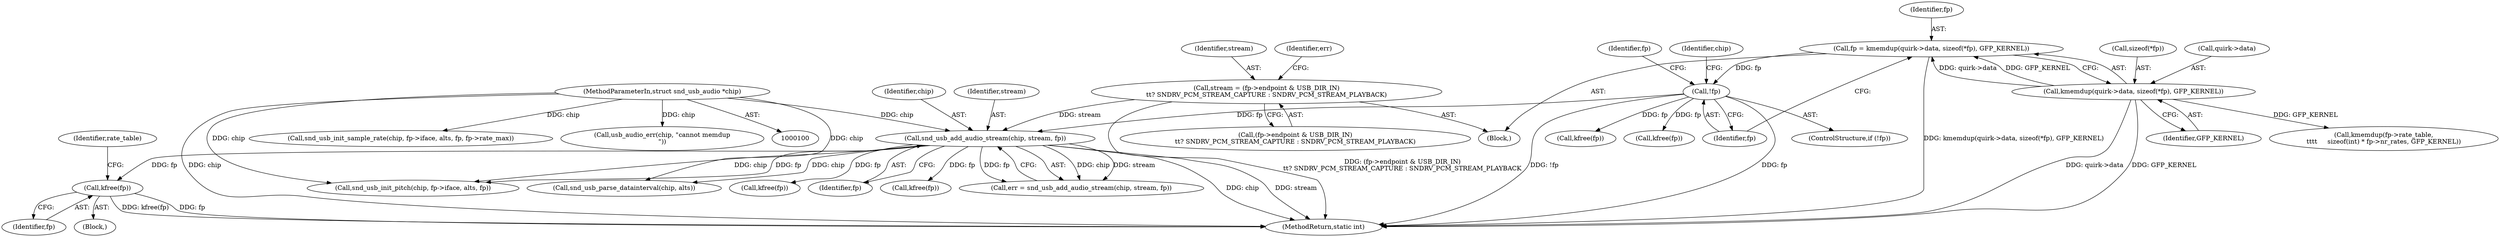 digraph "0_linux_0f886ca12765d20124bd06291c82951fd49a33be@API" {
"1000259" [label="(Call,kfree(fp))"];
"1000193" [label="(Call,snd_usb_add_audio_stream(chip, stream, fp))"];
"1000101" [label="(MethodParameterIn,struct snd_usb_audio *chip)"];
"1000181" [label="(Call,stream = (fp->endpoint & USB_DIR_IN)\n\t\t? SNDRV_PCM_STREAM_CAPTURE : SNDRV_PCM_STREAM_PLAYBACK)"];
"1000126" [label="(Call,!fp)"];
"1000115" [label="(Call,fp = kmemdup(quirk->data, sizeof(*fp), GFP_KERNEL))"];
"1000117" [label="(Call,kmemdup(quirk->data, sizeof(*fp), GFP_KERNEL))"];
"1000283" [label="(Call,snd_usb_parse_datainterval(chip, alts))"];
"1000121" [label="(Call,sizeof(*fp))"];
"1000193" [label="(Call,snd_usb_add_audio_stream(chip, stream, fp))"];
"1000138" [label="(Identifier,fp)"];
"1000195" [label="(Identifier,stream)"];
"1000126" [label="(Call,!fp)"];
"1000124" [label="(Identifier,GFP_KERNEL)"];
"1000329" [label="(MethodReturn,static int)"];
"1000183" [label="(Call,(fp->endpoint & USB_DIR_IN)\n\t\t? SNDRV_PCM_STREAM_CAPTURE : SNDRV_PCM_STREAM_PLAYBACK)"];
"1000317" [label="(Call,snd_usb_init_sample_rate(chip, fp->iface, alts, fp, fp->rate_max))"];
"1000231" [label="(Call,kfree(fp))"];
"1000130" [label="(Identifier,chip)"];
"1000105" [label="(Block,)"];
"1000115" [label="(Call,fp = kmemdup(quirk->data, sizeof(*fp), GFP_KERNEL))"];
"1000310" [label="(Call,snd_usb_init_pitch(chip, fp->iface, alts, fp))"];
"1000196" [label="(Identifier,fp)"];
"1000171" [label="(Call,kfree(fp))"];
"1000202" [label="(Call,kfree(fp))"];
"1000194" [label="(Identifier,chip)"];
"1000129" [label="(Call,usb_audio_err(chip, \"cannot memdup\n\"))"];
"1000116" [label="(Identifier,fp)"];
"1000259" [label="(Call,kfree(fp))"];
"1000101" [label="(MethodParameterIn,struct snd_usb_audio *chip)"];
"1000118" [label="(Call,quirk->data)"];
"1000260" [label="(Identifier,fp)"];
"1000156" [label="(Call,kmemdup(fp->rate_table,\n\t\t\t\t     sizeof(int) * fp->nr_rates, GFP_KERNEL))"];
"1000181" [label="(Call,stream = (fp->endpoint & USB_DIR_IN)\n\t\t? SNDRV_PCM_STREAM_CAPTURE : SNDRV_PCM_STREAM_PLAYBACK)"];
"1000262" [label="(Identifier,rate_table)"];
"1000142" [label="(Call,kfree(fp))"];
"1000117" [label="(Call,kmemdup(quirk->data, sizeof(*fp), GFP_KERNEL))"];
"1000127" [label="(Identifier,fp)"];
"1000182" [label="(Identifier,stream)"];
"1000191" [label="(Call,err = snd_usb_add_audio_stream(chip, stream, fp))"];
"1000125" [label="(ControlStructure,if (!fp))"];
"1000192" [label="(Identifier,err)"];
"1000258" [label="(Block,)"];
"1000259" -> "1000258"  [label="AST: "];
"1000259" -> "1000260"  [label="CFG: "];
"1000260" -> "1000259"  [label="AST: "];
"1000262" -> "1000259"  [label="CFG: "];
"1000259" -> "1000329"  [label="DDG: kfree(fp)"];
"1000259" -> "1000329"  [label="DDG: fp"];
"1000193" -> "1000259"  [label="DDG: fp"];
"1000193" -> "1000191"  [label="AST: "];
"1000193" -> "1000196"  [label="CFG: "];
"1000194" -> "1000193"  [label="AST: "];
"1000195" -> "1000193"  [label="AST: "];
"1000196" -> "1000193"  [label="AST: "];
"1000191" -> "1000193"  [label="CFG: "];
"1000193" -> "1000329"  [label="DDG: chip"];
"1000193" -> "1000329"  [label="DDG: stream"];
"1000193" -> "1000191"  [label="DDG: chip"];
"1000193" -> "1000191"  [label="DDG: stream"];
"1000193" -> "1000191"  [label="DDG: fp"];
"1000101" -> "1000193"  [label="DDG: chip"];
"1000181" -> "1000193"  [label="DDG: stream"];
"1000126" -> "1000193"  [label="DDG: fp"];
"1000193" -> "1000202"  [label="DDG: fp"];
"1000193" -> "1000231"  [label="DDG: fp"];
"1000193" -> "1000283"  [label="DDG: chip"];
"1000193" -> "1000310"  [label="DDG: chip"];
"1000193" -> "1000310"  [label="DDG: fp"];
"1000101" -> "1000100"  [label="AST: "];
"1000101" -> "1000329"  [label="DDG: chip"];
"1000101" -> "1000129"  [label="DDG: chip"];
"1000101" -> "1000283"  [label="DDG: chip"];
"1000101" -> "1000310"  [label="DDG: chip"];
"1000101" -> "1000317"  [label="DDG: chip"];
"1000181" -> "1000105"  [label="AST: "];
"1000181" -> "1000183"  [label="CFG: "];
"1000182" -> "1000181"  [label="AST: "];
"1000183" -> "1000181"  [label="AST: "];
"1000192" -> "1000181"  [label="CFG: "];
"1000181" -> "1000329"  [label="DDG: (fp->endpoint & USB_DIR_IN)\n\t\t? SNDRV_PCM_STREAM_CAPTURE : SNDRV_PCM_STREAM_PLAYBACK"];
"1000126" -> "1000125"  [label="AST: "];
"1000126" -> "1000127"  [label="CFG: "];
"1000127" -> "1000126"  [label="AST: "];
"1000130" -> "1000126"  [label="CFG: "];
"1000138" -> "1000126"  [label="CFG: "];
"1000126" -> "1000329"  [label="DDG: !fp"];
"1000126" -> "1000329"  [label="DDG: fp"];
"1000115" -> "1000126"  [label="DDG: fp"];
"1000126" -> "1000142"  [label="DDG: fp"];
"1000126" -> "1000171"  [label="DDG: fp"];
"1000115" -> "1000105"  [label="AST: "];
"1000115" -> "1000117"  [label="CFG: "];
"1000116" -> "1000115"  [label="AST: "];
"1000117" -> "1000115"  [label="AST: "];
"1000127" -> "1000115"  [label="CFG: "];
"1000115" -> "1000329"  [label="DDG: kmemdup(quirk->data, sizeof(*fp), GFP_KERNEL)"];
"1000117" -> "1000115"  [label="DDG: quirk->data"];
"1000117" -> "1000115"  [label="DDG: GFP_KERNEL"];
"1000117" -> "1000124"  [label="CFG: "];
"1000118" -> "1000117"  [label="AST: "];
"1000121" -> "1000117"  [label="AST: "];
"1000124" -> "1000117"  [label="AST: "];
"1000117" -> "1000329"  [label="DDG: quirk->data"];
"1000117" -> "1000329"  [label="DDG: GFP_KERNEL"];
"1000117" -> "1000156"  [label="DDG: GFP_KERNEL"];
}
